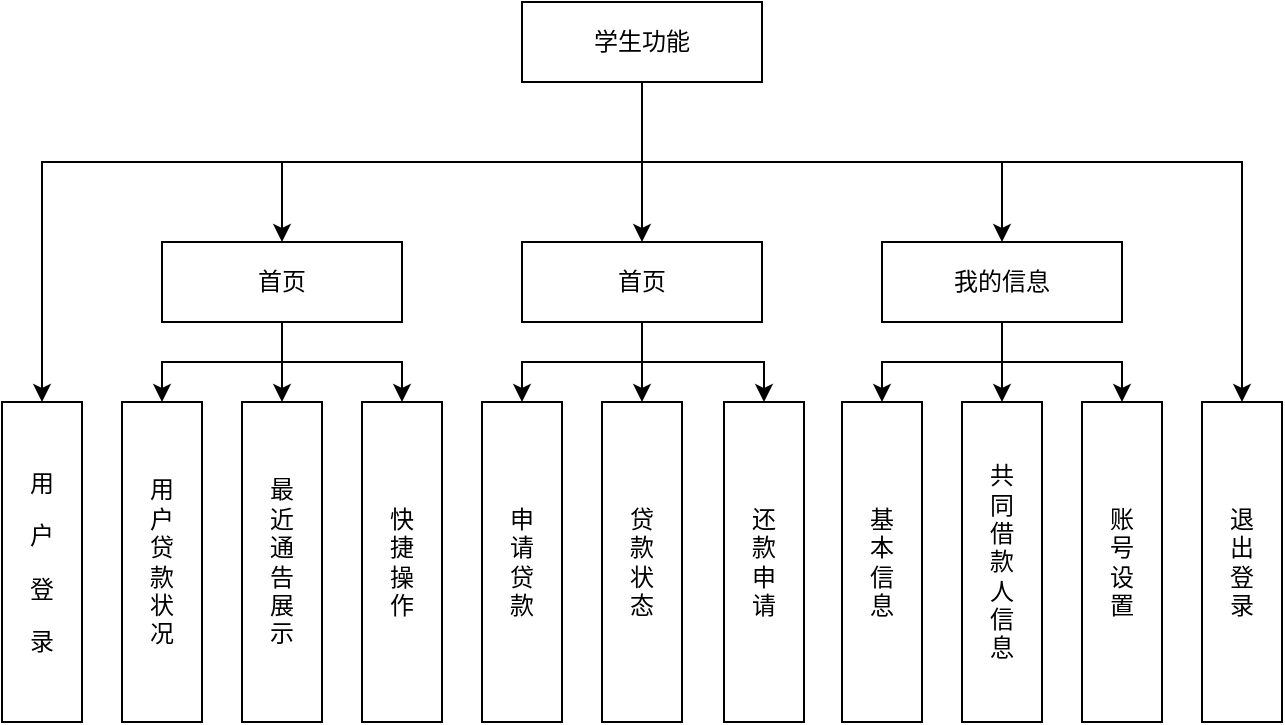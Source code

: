 <mxfile version="21.1.2" type="github">
  <diagram id="prtHgNgQTEPvFCAcTncT" name="Page-1">
    <mxGraphModel dx="1728" dy="930" grid="1" gridSize="10" guides="1" tooltips="1" connect="1" arrows="1" fold="1" page="1" pageScale="1" pageWidth="827" pageHeight="1169" math="0" shadow="0">
      <root>
        <mxCell id="0" />
        <mxCell id="1" parent="0" />
        <mxCell id="A9A_Plxemqqnq8B51JpT-2" style="edgeStyle=orthogonalEdgeStyle;rounded=0;orthogonalLoop=1;jettySize=auto;html=1;exitX=0.5;exitY=1;exitDx=0;exitDy=0;" edge="1" parent="1" source="A9A_Plxemqqnq8B51JpT-1" target="A9A_Plxemqqnq8B51JpT-3">
          <mxGeometry relative="1" as="geometry">
            <mxPoint x="157" y="280" as="targetPoint" />
            <Array as="points">
              <mxPoint x="411" y="240" />
              <mxPoint x="77" y="240" />
            </Array>
          </mxGeometry>
        </mxCell>
        <mxCell id="A9A_Plxemqqnq8B51JpT-6" style="edgeStyle=orthogonalEdgeStyle;rounded=0;orthogonalLoop=1;jettySize=auto;html=1;exitX=0.5;exitY=1;exitDx=0;exitDy=0;" edge="1" parent="1" source="A9A_Plxemqqnq8B51JpT-1" target="A9A_Plxemqqnq8B51JpT-8">
          <mxGeometry relative="1" as="geometry">
            <mxPoint x="197" y="310" as="targetPoint" />
            <Array as="points">
              <mxPoint x="411" y="240" />
              <mxPoint x="197" y="240" />
            </Array>
          </mxGeometry>
        </mxCell>
        <mxCell id="A9A_Plxemqqnq8B51JpT-16" style="edgeStyle=orthogonalEdgeStyle;rounded=0;orthogonalLoop=1;jettySize=auto;html=1;exitX=0.5;exitY=1;exitDx=0;exitDy=0;entryX=0.5;entryY=0;entryDx=0;entryDy=0;" edge="1" parent="1" source="A9A_Plxemqqnq8B51JpT-1" target="A9A_Plxemqqnq8B51JpT-15">
          <mxGeometry relative="1" as="geometry" />
        </mxCell>
        <mxCell id="A9A_Plxemqqnq8B51JpT-27" style="edgeStyle=orthogonalEdgeStyle;rounded=0;orthogonalLoop=1;jettySize=auto;html=1;exitX=0.5;exitY=1;exitDx=0;exitDy=0;entryX=0.5;entryY=0;entryDx=0;entryDy=0;" edge="1" parent="1" source="A9A_Plxemqqnq8B51JpT-1" target="A9A_Plxemqqnq8B51JpT-26">
          <mxGeometry relative="1" as="geometry" />
        </mxCell>
        <mxCell id="A9A_Plxemqqnq8B51JpT-32" style="edgeStyle=orthogonalEdgeStyle;rounded=0;orthogonalLoop=1;jettySize=auto;html=1;exitX=0.5;exitY=1;exitDx=0;exitDy=0;entryX=0.5;entryY=0;entryDx=0;entryDy=0;" edge="1" parent="1" source="A9A_Plxemqqnq8B51JpT-1" target="A9A_Plxemqqnq8B51JpT-33">
          <mxGeometry relative="1" as="geometry">
            <mxPoint x="740" y="280" as="targetPoint" />
            <Array as="points">
              <mxPoint x="440" y="240" />
              <mxPoint x="740" y="240" />
            </Array>
          </mxGeometry>
        </mxCell>
        <mxCell id="A9A_Plxemqqnq8B51JpT-1" value="学生功能" style="rounded=0;whiteSpace=wrap;html=1;" vertex="1" parent="1">
          <mxGeometry x="380" y="160" width="120" height="40" as="geometry" />
        </mxCell>
        <mxCell id="A9A_Plxemqqnq8B51JpT-3" value="&lt;p style=&quot;direction: ltr; line-height: 120%;&quot;&gt;用&lt;/p&gt;&lt;p style=&quot;direction: ltr; line-height: 120%;&quot;&gt;户&lt;/p&gt;&lt;p style=&quot;direction: ltr; line-height: 120%;&quot;&gt;登&lt;/p&gt;&lt;p style=&quot;direction: ltr; line-height: 120%;&quot;&gt;录&lt;/p&gt;" style="rounded=0;whiteSpace=wrap;html=1;horizontal=1;verticalAlign=middle;" vertex="1" parent="1">
          <mxGeometry x="120" y="360" width="40" height="160" as="geometry" />
        </mxCell>
        <mxCell id="A9A_Plxemqqnq8B51JpT-9" style="edgeStyle=orthogonalEdgeStyle;rounded=0;orthogonalLoop=1;jettySize=auto;html=1;exitX=0.5;exitY=1;exitDx=0;exitDy=0;" edge="1" parent="1" source="A9A_Plxemqqnq8B51JpT-8" target="A9A_Plxemqqnq8B51JpT-10">
          <mxGeometry relative="1" as="geometry">
            <mxPoint x="223" y="350" as="targetPoint" />
          </mxGeometry>
        </mxCell>
        <mxCell id="A9A_Plxemqqnq8B51JpT-13" style="edgeStyle=orthogonalEdgeStyle;rounded=0;orthogonalLoop=1;jettySize=auto;html=1;exitX=0.5;exitY=1;exitDx=0;exitDy=0;" edge="1" parent="1" source="A9A_Plxemqqnq8B51JpT-8" target="A9A_Plxemqqnq8B51JpT-14">
          <mxGeometry relative="1" as="geometry">
            <mxPoint x="363" y="350" as="targetPoint" />
          </mxGeometry>
        </mxCell>
        <mxCell id="A9A_Plxemqqnq8B51JpT-31" style="edgeStyle=orthogonalEdgeStyle;rounded=0;orthogonalLoop=1;jettySize=auto;html=1;exitX=0.5;exitY=1;exitDx=0;exitDy=0;entryX=0.5;entryY=0;entryDx=0;entryDy=0;" edge="1" parent="1" source="A9A_Plxemqqnq8B51JpT-8" target="A9A_Plxemqqnq8B51JpT-12">
          <mxGeometry relative="1" as="geometry" />
        </mxCell>
        <mxCell id="A9A_Plxemqqnq8B51JpT-8" value="首页" style="rounded=0;whiteSpace=wrap;html=1;" vertex="1" parent="1">
          <mxGeometry x="200" y="280" width="120" height="40" as="geometry" />
        </mxCell>
        <mxCell id="A9A_Plxemqqnq8B51JpT-10" value="用&lt;br&gt;户&lt;br&gt;贷&lt;br&gt;款&lt;br&gt;状&lt;br&gt;况" style="rounded=0;whiteSpace=wrap;html=1;" vertex="1" parent="1">
          <mxGeometry x="180" y="360" width="40" height="160" as="geometry" />
        </mxCell>
        <mxCell id="A9A_Plxemqqnq8B51JpT-12" value="最&lt;br&gt;近&lt;br&gt;通&lt;br&gt;告&lt;br&gt;展&lt;br&gt;示" style="rounded=0;whiteSpace=wrap;html=1;" vertex="1" parent="1">
          <mxGeometry x="240" y="360" width="40" height="160" as="geometry" />
        </mxCell>
        <mxCell id="A9A_Plxemqqnq8B51JpT-14" value="快&lt;br&gt;捷&lt;br&gt;操&lt;br&gt;作" style="rounded=0;whiteSpace=wrap;html=1;" vertex="1" parent="1">
          <mxGeometry x="300" y="360" width="40" height="160" as="geometry" />
        </mxCell>
        <mxCell id="A9A_Plxemqqnq8B51JpT-20" style="edgeStyle=orthogonalEdgeStyle;rounded=0;orthogonalLoop=1;jettySize=auto;html=1;exitX=0.5;exitY=1;exitDx=0;exitDy=0;entryX=0.5;entryY=0;entryDx=0;entryDy=0;" edge="1" parent="1" source="A9A_Plxemqqnq8B51JpT-15" target="A9A_Plxemqqnq8B51JpT-17">
          <mxGeometry relative="1" as="geometry" />
        </mxCell>
        <mxCell id="A9A_Plxemqqnq8B51JpT-21" style="edgeStyle=orthogonalEdgeStyle;rounded=0;orthogonalLoop=1;jettySize=auto;html=1;exitX=0.5;exitY=1;exitDx=0;exitDy=0;entryX=0.5;entryY=0;entryDx=0;entryDy=0;" edge="1" parent="1" source="A9A_Plxemqqnq8B51JpT-15" target="A9A_Plxemqqnq8B51JpT-18">
          <mxGeometry relative="1" as="geometry" />
        </mxCell>
        <mxCell id="A9A_Plxemqqnq8B51JpT-22" style="edgeStyle=orthogonalEdgeStyle;rounded=0;orthogonalLoop=1;jettySize=auto;html=1;exitX=0.5;exitY=1;exitDx=0;exitDy=0;entryX=0.5;entryY=0;entryDx=0;entryDy=0;" edge="1" parent="1" source="A9A_Plxemqqnq8B51JpT-15" target="A9A_Plxemqqnq8B51JpT-19">
          <mxGeometry relative="1" as="geometry" />
        </mxCell>
        <mxCell id="A9A_Plxemqqnq8B51JpT-15" value="首页" style="rounded=0;whiteSpace=wrap;html=1;" vertex="1" parent="1">
          <mxGeometry x="380" y="280" width="120" height="40" as="geometry" />
        </mxCell>
        <mxCell id="A9A_Plxemqqnq8B51JpT-17" value="申&lt;br&gt;请&lt;br&gt;贷&lt;br&gt;款" style="rounded=0;whiteSpace=wrap;html=1;" vertex="1" parent="1">
          <mxGeometry x="360" y="360" width="40" height="160" as="geometry" />
        </mxCell>
        <mxCell id="A9A_Plxemqqnq8B51JpT-18" value="贷&lt;br&gt;款&lt;br&gt;状&lt;br&gt;态" style="rounded=0;whiteSpace=wrap;html=1;" vertex="1" parent="1">
          <mxGeometry x="420" y="360" width="40" height="160" as="geometry" />
        </mxCell>
        <mxCell id="A9A_Plxemqqnq8B51JpT-19" value="还&lt;br&gt;款&lt;br&gt;申&lt;br&gt;请" style="rounded=0;whiteSpace=wrap;html=1;" vertex="1" parent="1">
          <mxGeometry x="481" y="360" width="40" height="160" as="geometry" />
        </mxCell>
        <mxCell id="A9A_Plxemqqnq8B51JpT-23" value="基&lt;br&gt;本&lt;br&gt;信&lt;br&gt;息&lt;br&gt;" style="rounded=0;whiteSpace=wrap;html=1;" vertex="1" parent="1">
          <mxGeometry x="540" y="360" width="40" height="160" as="geometry" />
        </mxCell>
        <mxCell id="A9A_Plxemqqnq8B51JpT-24" value="共&lt;br&gt;同&lt;br&gt;借&lt;br&gt;款&lt;br&gt;人&lt;br&gt;信&lt;br&gt;息" style="rounded=0;whiteSpace=wrap;html=1;" vertex="1" parent="1">
          <mxGeometry x="600" y="360" width="40" height="160" as="geometry" />
        </mxCell>
        <mxCell id="A9A_Plxemqqnq8B51JpT-25" value="账&lt;br&gt;号&lt;br&gt;设&lt;br&gt;置" style="rounded=0;whiteSpace=wrap;html=1;" vertex="1" parent="1">
          <mxGeometry x="660" y="360" width="40" height="160" as="geometry" />
        </mxCell>
        <mxCell id="A9A_Plxemqqnq8B51JpT-28" style="edgeStyle=orthogonalEdgeStyle;rounded=0;orthogonalLoop=1;jettySize=auto;html=1;exitX=0.5;exitY=1;exitDx=0;exitDy=0;entryX=0.5;entryY=0;entryDx=0;entryDy=0;" edge="1" parent="1" source="A9A_Plxemqqnq8B51JpT-26" target="A9A_Plxemqqnq8B51JpT-23">
          <mxGeometry relative="1" as="geometry" />
        </mxCell>
        <mxCell id="A9A_Plxemqqnq8B51JpT-29" style="edgeStyle=orthogonalEdgeStyle;rounded=0;orthogonalLoop=1;jettySize=auto;html=1;exitX=0.5;exitY=1;exitDx=0;exitDy=0;entryX=0.5;entryY=0;entryDx=0;entryDy=0;" edge="1" parent="1" source="A9A_Plxemqqnq8B51JpT-26" target="A9A_Plxemqqnq8B51JpT-24">
          <mxGeometry relative="1" as="geometry" />
        </mxCell>
        <mxCell id="A9A_Plxemqqnq8B51JpT-30" style="edgeStyle=orthogonalEdgeStyle;rounded=0;orthogonalLoop=1;jettySize=auto;html=1;exitX=0.5;exitY=1;exitDx=0;exitDy=0;entryX=0.5;entryY=0;entryDx=0;entryDy=0;" edge="1" parent="1" source="A9A_Plxemqqnq8B51JpT-26" target="A9A_Plxemqqnq8B51JpT-25">
          <mxGeometry relative="1" as="geometry" />
        </mxCell>
        <mxCell id="A9A_Plxemqqnq8B51JpT-26" value="我的信息" style="rounded=0;whiteSpace=wrap;html=1;" vertex="1" parent="1">
          <mxGeometry x="560" y="280" width="120" height="40" as="geometry" />
        </mxCell>
        <mxCell id="A9A_Plxemqqnq8B51JpT-33" value="退&lt;br&gt;出&lt;br&gt;登&lt;br&gt;录" style="rounded=0;whiteSpace=wrap;html=1;" vertex="1" parent="1">
          <mxGeometry x="720" y="360" width="40" height="160" as="geometry" />
        </mxCell>
      </root>
    </mxGraphModel>
  </diagram>
</mxfile>
